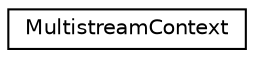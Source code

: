 digraph "Graphical Class Hierarchy"
{
  edge [fontname="Helvetica",fontsize="10",labelfontname="Helvetica",labelfontsize="10"];
  node [fontname="Helvetica",fontsize="10",shape=record];
  rankdir="LR";
  Node0 [label="MultistreamContext",height=0.2,width=0.4,color="black", fillcolor="white", style="filled",URL="$struct_multistream_context.html"];
}
